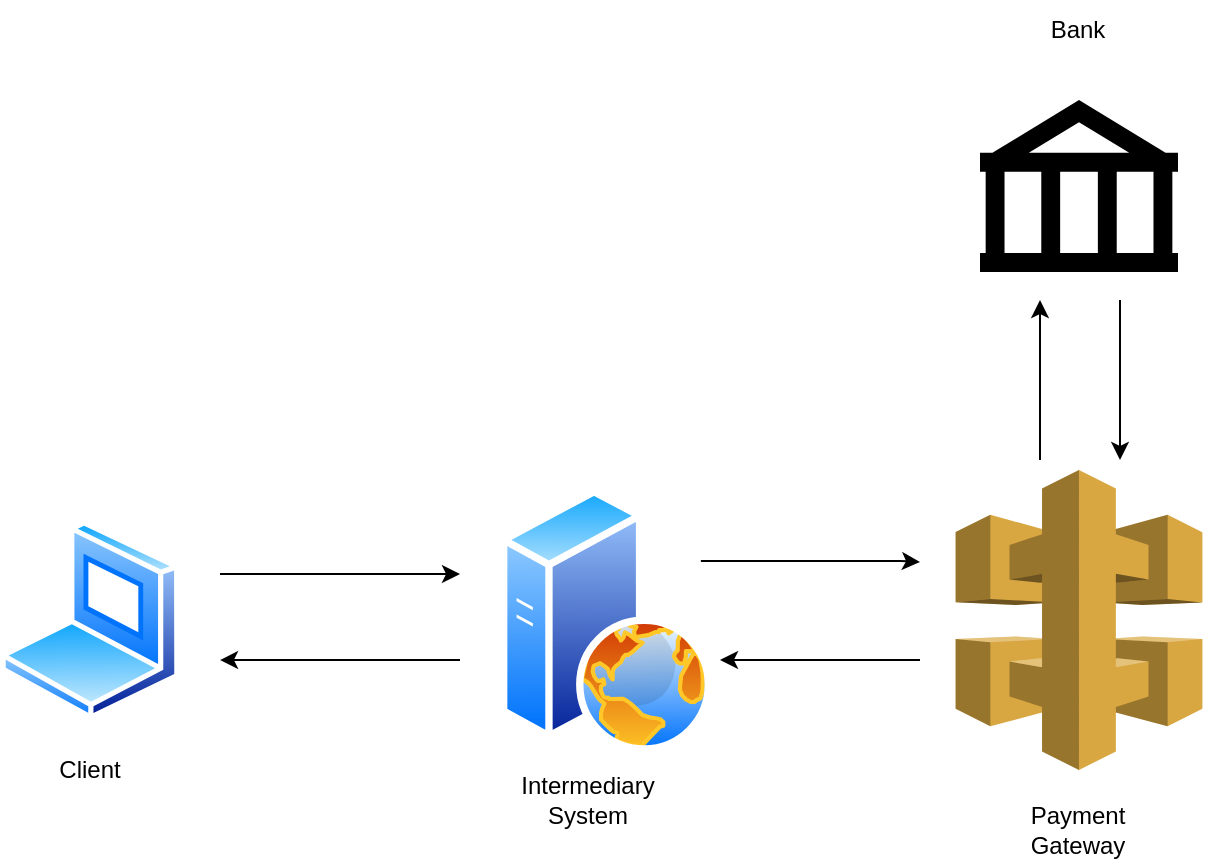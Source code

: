 <mxfile version="23.1.5" type="github">
  <diagram name="Halaman-1" id="dGs4Clej9PPigDJ_YoBb">
    <mxGraphModel dx="1221" dy="725" grid="1" gridSize="10" guides="1" tooltips="1" connect="1" arrows="1" fold="1" page="1" pageScale="1" pageWidth="827" pageHeight="1169" math="0" shadow="0">
      <root>
        <mxCell id="0" />
        <mxCell id="1" parent="0" />
        <mxCell id="l5KLWoDonwK4JVmG3Rjt-6" style="edgeStyle=orthogonalEdgeStyle;rounded=0;orthogonalLoop=1;jettySize=auto;html=1;" edge="1" parent="1">
          <mxGeometry relative="1" as="geometry">
            <mxPoint x="200" y="517" as="sourcePoint" />
            <mxPoint x="320" y="517" as="targetPoint" />
            <Array as="points">
              <mxPoint x="210" y="517" />
              <mxPoint x="210" y="517" />
            </Array>
          </mxGeometry>
        </mxCell>
        <mxCell id="l5KLWoDonwK4JVmG3Rjt-1" value="" style="image;aspect=fixed;perimeter=ellipsePerimeter;html=1;align=center;shadow=0;dashed=0;spacingTop=3;image=img/lib/active_directory/laptop_client.svg;" vertex="1" parent="1">
          <mxGeometry x="90" y="490" width="90" height="100" as="geometry" />
        </mxCell>
        <mxCell id="l5KLWoDonwK4JVmG3Rjt-7" style="edgeStyle=orthogonalEdgeStyle;rounded=0;orthogonalLoop=1;jettySize=auto;html=1;exitX=1;exitY=0.25;exitDx=0;exitDy=0;" edge="1" parent="1" source="l5KLWoDonwK4JVmG3Rjt-2">
          <mxGeometry relative="1" as="geometry">
            <mxPoint x="550" y="511" as="targetPoint" />
            <Array as="points">
              <mxPoint x="540" y="511" />
              <mxPoint x="540" y="511" />
            </Array>
          </mxGeometry>
        </mxCell>
        <mxCell id="l5KLWoDonwK4JVmG3Rjt-2" value="" style="image;aspect=fixed;perimeter=ellipsePerimeter;html=1;align=center;shadow=0;dashed=0;spacingTop=3;image=img/lib/active_directory/web_server.svg;" vertex="1" parent="1">
          <mxGeometry x="340" y="473.75" width="106" height="132.5" as="geometry" />
        </mxCell>
        <mxCell id="l5KLWoDonwK4JVmG3Rjt-3" value="" style="outlineConnect=0;dashed=0;verticalLabelPosition=bottom;verticalAlign=top;align=center;html=1;shape=mxgraph.aws3.api_gateway;fillColor=#D9A741;gradientColor=none;" vertex="1" parent="1">
          <mxGeometry x="567.8" y="465" width="123.39" height="150" as="geometry" />
        </mxCell>
        <mxCell id="l5KLWoDonwK4JVmG3Rjt-5" value="" style="shape=mxgraph.signs.travel.bank;html=1;pointerEvents=1;fillColor=#000000;strokeColor=none;verticalLabelPosition=bottom;verticalAlign=top;align=center;" vertex="1" parent="1">
          <mxGeometry x="580" y="280" width="99" height="86" as="geometry" />
        </mxCell>
        <mxCell id="l5KLWoDonwK4JVmG3Rjt-8" style="edgeStyle=orthogonalEdgeStyle;rounded=0;orthogonalLoop=1;jettySize=auto;html=1;" edge="1" parent="1">
          <mxGeometry relative="1" as="geometry">
            <mxPoint x="610" y="460" as="sourcePoint" />
            <mxPoint x="610" y="380" as="targetPoint" />
          </mxGeometry>
        </mxCell>
        <mxCell id="l5KLWoDonwK4JVmG3Rjt-9" style="edgeStyle=orthogonalEdgeStyle;rounded=0;orthogonalLoop=1;jettySize=auto;html=1;endArrow=none;endFill=0;startArrow=classic;startFill=1;" edge="1" parent="1">
          <mxGeometry relative="1" as="geometry">
            <mxPoint x="650" y="460" as="sourcePoint" />
            <mxPoint x="650" y="380" as="targetPoint" />
            <Array as="points">
              <mxPoint x="650" y="410" />
              <mxPoint x="650" y="410" />
            </Array>
          </mxGeometry>
        </mxCell>
        <mxCell id="l5KLWoDonwK4JVmG3Rjt-10" style="edgeStyle=orthogonalEdgeStyle;rounded=0;orthogonalLoop=1;jettySize=auto;html=1;endArrow=none;endFill=0;startArrow=classic;startFill=1;" edge="1" parent="1">
          <mxGeometry relative="1" as="geometry">
            <mxPoint x="450" y="560" as="sourcePoint" />
            <mxPoint x="550" y="560" as="targetPoint" />
            <Array as="points">
              <mxPoint x="540" y="560" />
              <mxPoint x="540" y="560" />
            </Array>
          </mxGeometry>
        </mxCell>
        <mxCell id="l5KLWoDonwK4JVmG3Rjt-11" style="edgeStyle=orthogonalEdgeStyle;rounded=0;orthogonalLoop=1;jettySize=auto;html=1;endArrow=none;endFill=0;startArrow=classic;startFill=1;" edge="1" parent="1">
          <mxGeometry relative="1" as="geometry">
            <mxPoint x="200" y="560.03" as="sourcePoint" />
            <mxPoint x="320" y="560.03" as="targetPoint" />
            <Array as="points">
              <mxPoint x="210" y="560.03" />
              <mxPoint x="210" y="560.03" />
            </Array>
          </mxGeometry>
        </mxCell>
        <mxCell id="l5KLWoDonwK4JVmG3Rjt-13" value="Client" style="text;html=1;align=center;verticalAlign=middle;whiteSpace=wrap;rounded=0;" vertex="1" parent="1">
          <mxGeometry x="105" y="600" width="60" height="30" as="geometry" />
        </mxCell>
        <mxCell id="l5KLWoDonwK4JVmG3Rjt-14" value="Intermediary System" style="text;html=1;align=center;verticalAlign=middle;whiteSpace=wrap;rounded=0;" vertex="1" parent="1">
          <mxGeometry x="354" y="615" width="60" height="30" as="geometry" />
        </mxCell>
        <mxCell id="l5KLWoDonwK4JVmG3Rjt-15" value="Payment Gateway" style="text;html=1;align=center;verticalAlign=middle;whiteSpace=wrap;rounded=0;" vertex="1" parent="1">
          <mxGeometry x="599.49" y="630" width="60" height="30" as="geometry" />
        </mxCell>
        <mxCell id="l5KLWoDonwK4JVmG3Rjt-16" value="Bank" style="text;html=1;align=center;verticalAlign=middle;whiteSpace=wrap;rounded=0;" vertex="1" parent="1">
          <mxGeometry x="599.49" y="230" width="60" height="30" as="geometry" />
        </mxCell>
      </root>
    </mxGraphModel>
  </diagram>
</mxfile>
